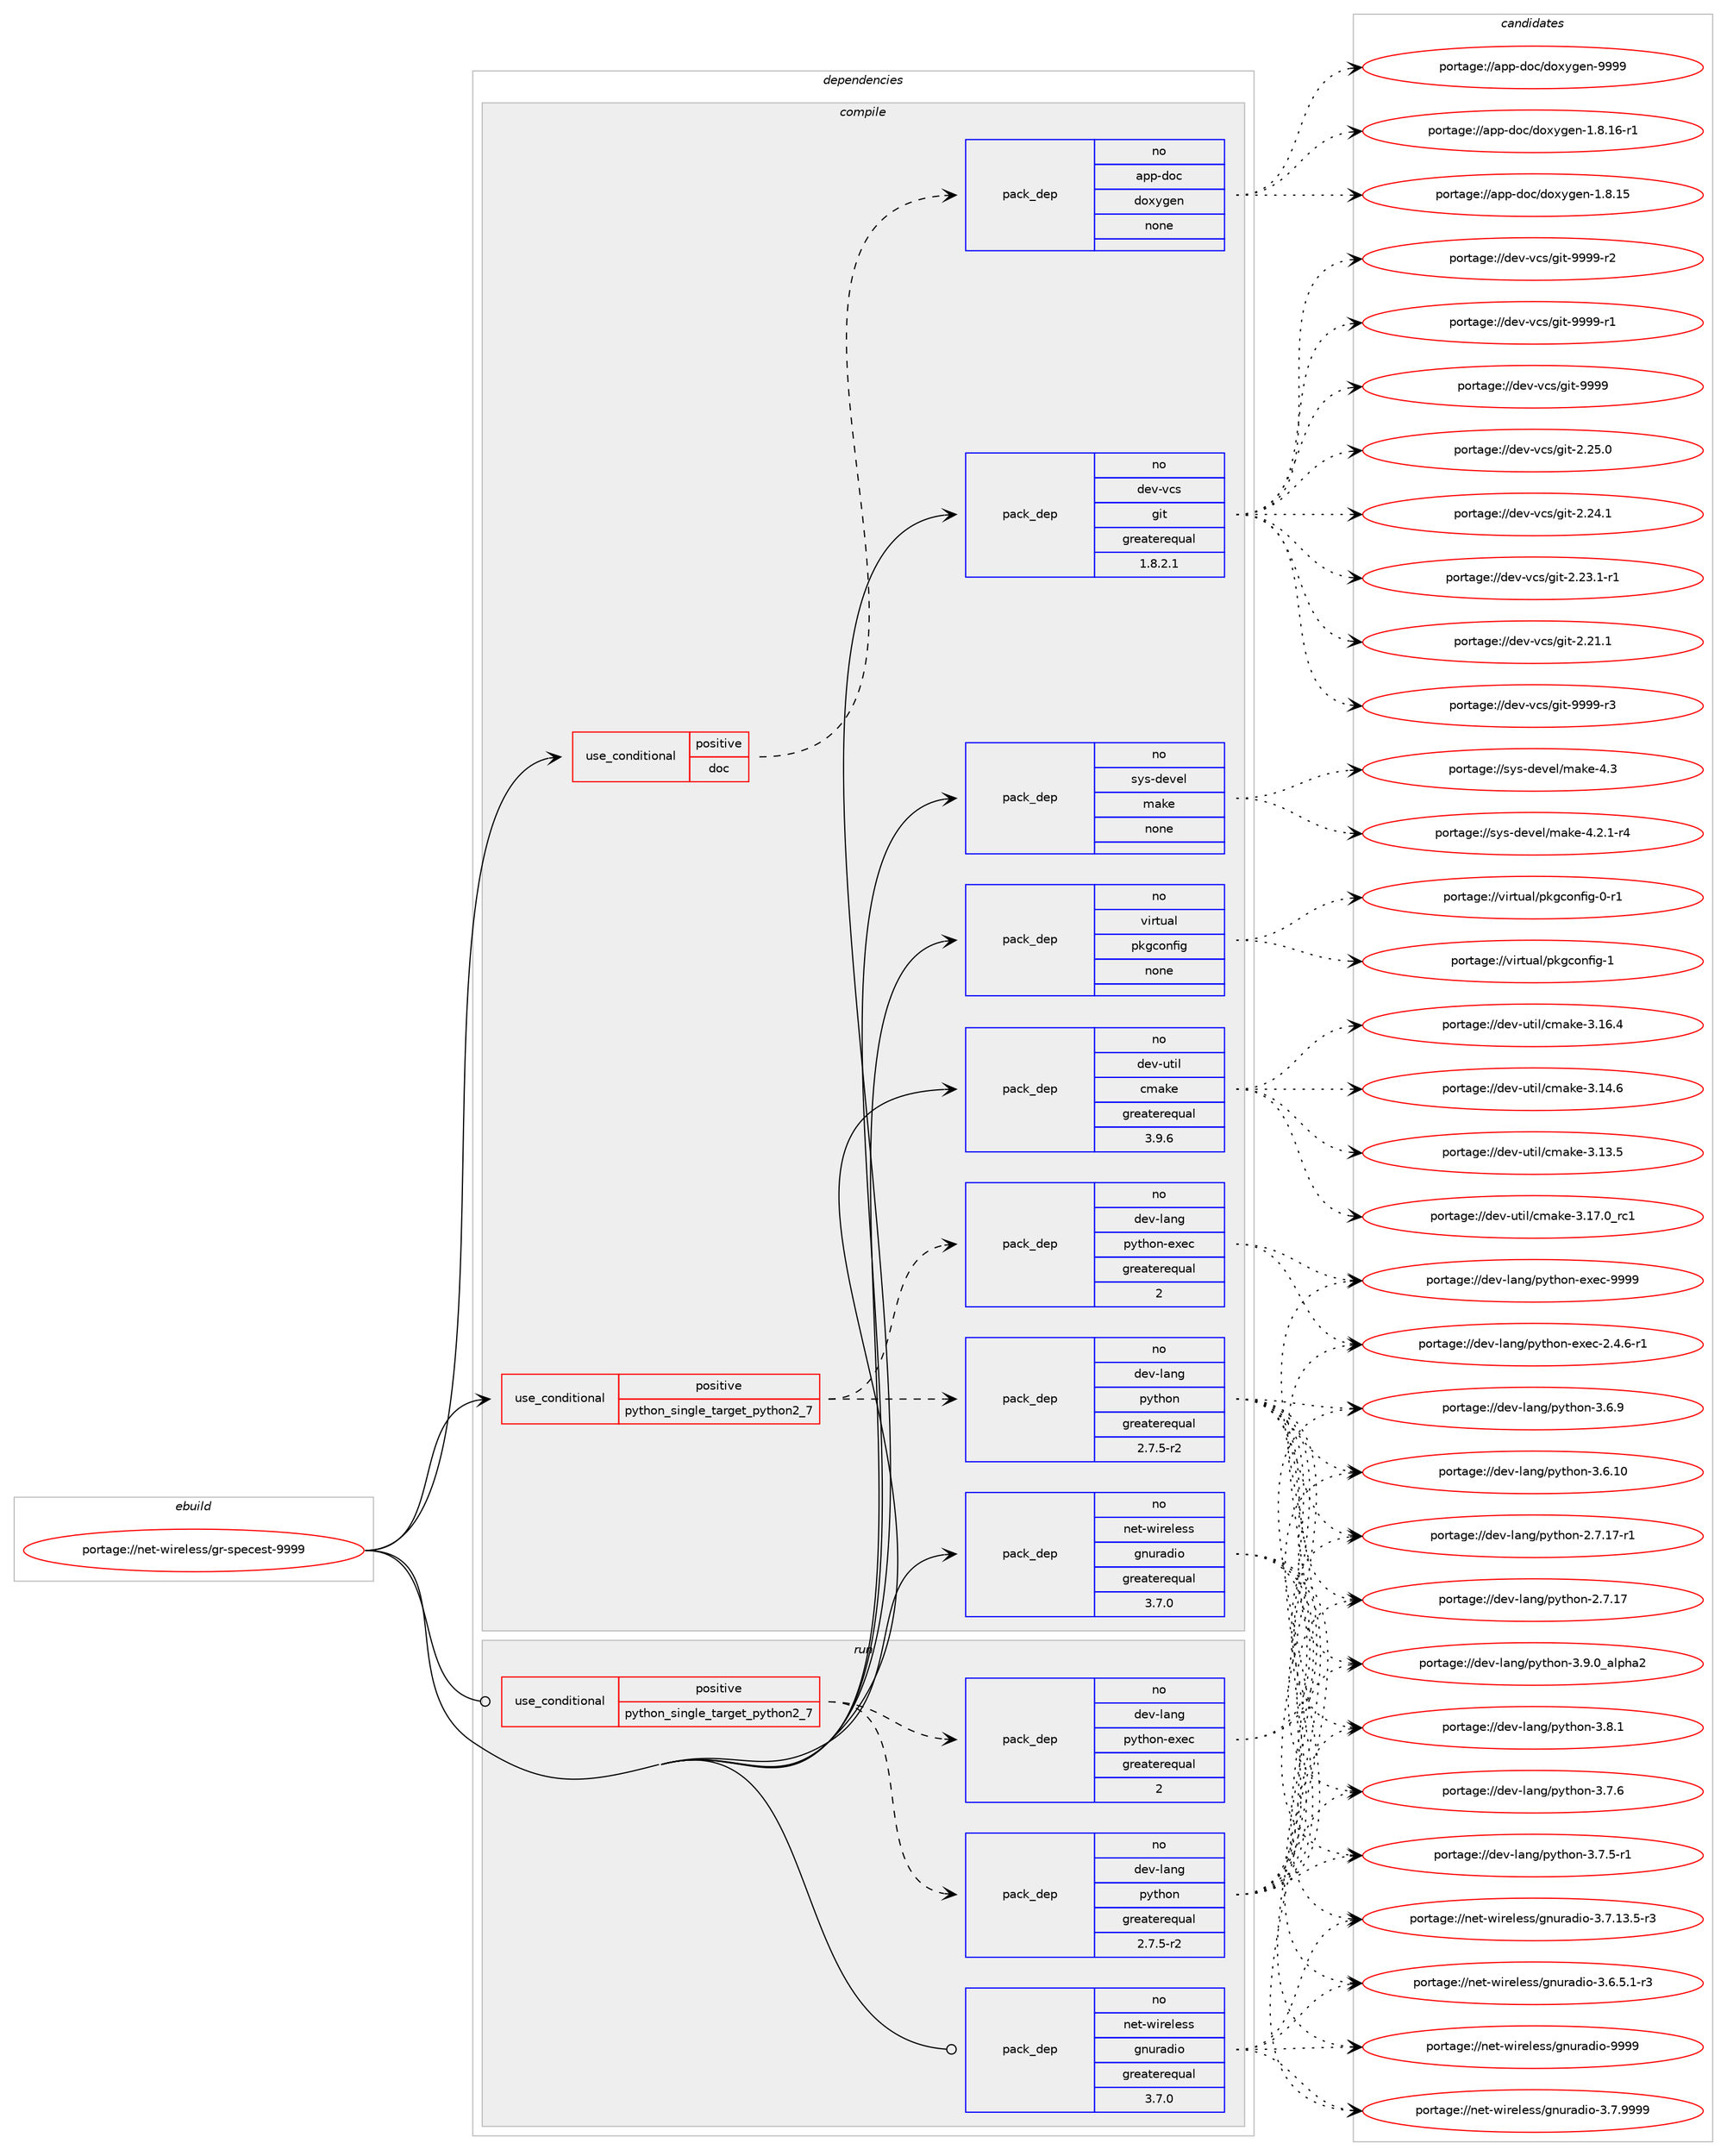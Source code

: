 digraph prolog {

# *************
# Graph options
# *************

newrank=true;
concentrate=true;
compound=true;
graph [rankdir=LR,fontname=Helvetica,fontsize=10,ranksep=1.5];#, ranksep=2.5, nodesep=0.2];
edge  [arrowhead=vee];
node  [fontname=Helvetica,fontsize=10];

# **********
# The ebuild
# **********

subgraph cluster_leftcol {
color=gray;
rank=same;
label=<<i>ebuild</i>>;
id [label="portage://net-wireless/gr-specest-9999", color=red, width=4, href="../net-wireless/gr-specest-9999.svg"];
}

# ****************
# The dependencies
# ****************

subgraph cluster_midcol {
color=gray;
label=<<i>dependencies</i>>;
subgraph cluster_compile {
fillcolor="#eeeeee";
style=filled;
label=<<i>compile</i>>;
subgraph cond21915 {
dependency111264 [label=<<TABLE BORDER="0" CELLBORDER="1" CELLSPACING="0" CELLPADDING="4"><TR><TD ROWSPAN="3" CELLPADDING="10">use_conditional</TD></TR><TR><TD>positive</TD></TR><TR><TD>doc</TD></TR></TABLE>>, shape=none, color=red];
subgraph pack87522 {
dependency111265 [label=<<TABLE BORDER="0" CELLBORDER="1" CELLSPACING="0" CELLPADDING="4" WIDTH="220"><TR><TD ROWSPAN="6" CELLPADDING="30">pack_dep</TD></TR><TR><TD WIDTH="110">no</TD></TR><TR><TD>app-doc</TD></TR><TR><TD>doxygen</TD></TR><TR><TD>none</TD></TR><TR><TD></TD></TR></TABLE>>, shape=none, color=blue];
}
dependency111264:e -> dependency111265:w [weight=20,style="dashed",arrowhead="vee"];
}
id:e -> dependency111264:w [weight=20,style="solid",arrowhead="vee"];
subgraph cond21916 {
dependency111266 [label=<<TABLE BORDER="0" CELLBORDER="1" CELLSPACING="0" CELLPADDING="4"><TR><TD ROWSPAN="3" CELLPADDING="10">use_conditional</TD></TR><TR><TD>positive</TD></TR><TR><TD>python_single_target_python2_7</TD></TR></TABLE>>, shape=none, color=red];
subgraph pack87523 {
dependency111267 [label=<<TABLE BORDER="0" CELLBORDER="1" CELLSPACING="0" CELLPADDING="4" WIDTH="220"><TR><TD ROWSPAN="6" CELLPADDING="30">pack_dep</TD></TR><TR><TD WIDTH="110">no</TD></TR><TR><TD>dev-lang</TD></TR><TR><TD>python</TD></TR><TR><TD>greaterequal</TD></TR><TR><TD>2.7.5-r2</TD></TR></TABLE>>, shape=none, color=blue];
}
dependency111266:e -> dependency111267:w [weight=20,style="dashed",arrowhead="vee"];
subgraph pack87524 {
dependency111268 [label=<<TABLE BORDER="0" CELLBORDER="1" CELLSPACING="0" CELLPADDING="4" WIDTH="220"><TR><TD ROWSPAN="6" CELLPADDING="30">pack_dep</TD></TR><TR><TD WIDTH="110">no</TD></TR><TR><TD>dev-lang</TD></TR><TR><TD>python-exec</TD></TR><TR><TD>greaterequal</TD></TR><TR><TD>2</TD></TR></TABLE>>, shape=none, color=blue];
}
dependency111266:e -> dependency111268:w [weight=20,style="dashed",arrowhead="vee"];
}
id:e -> dependency111266:w [weight=20,style="solid",arrowhead="vee"];
subgraph pack87525 {
dependency111269 [label=<<TABLE BORDER="0" CELLBORDER="1" CELLSPACING="0" CELLPADDING="4" WIDTH="220"><TR><TD ROWSPAN="6" CELLPADDING="30">pack_dep</TD></TR><TR><TD WIDTH="110">no</TD></TR><TR><TD>dev-util</TD></TR><TR><TD>cmake</TD></TR><TR><TD>greaterequal</TD></TR><TR><TD>3.9.6</TD></TR></TABLE>>, shape=none, color=blue];
}
id:e -> dependency111269:w [weight=20,style="solid",arrowhead="vee"];
subgraph pack87526 {
dependency111270 [label=<<TABLE BORDER="0" CELLBORDER="1" CELLSPACING="0" CELLPADDING="4" WIDTH="220"><TR><TD ROWSPAN="6" CELLPADDING="30">pack_dep</TD></TR><TR><TD WIDTH="110">no</TD></TR><TR><TD>dev-vcs</TD></TR><TR><TD>git</TD></TR><TR><TD>greaterequal</TD></TR><TR><TD>1.8.2.1</TD></TR></TABLE>>, shape=none, color=blue];
}
id:e -> dependency111270:w [weight=20,style="solid",arrowhead="vee"];
subgraph pack87527 {
dependency111271 [label=<<TABLE BORDER="0" CELLBORDER="1" CELLSPACING="0" CELLPADDING="4" WIDTH="220"><TR><TD ROWSPAN="6" CELLPADDING="30">pack_dep</TD></TR><TR><TD WIDTH="110">no</TD></TR><TR><TD>net-wireless</TD></TR><TR><TD>gnuradio</TD></TR><TR><TD>greaterequal</TD></TR><TR><TD>3.7.0</TD></TR></TABLE>>, shape=none, color=blue];
}
id:e -> dependency111271:w [weight=20,style="solid",arrowhead="vee"];
subgraph pack87528 {
dependency111272 [label=<<TABLE BORDER="0" CELLBORDER="1" CELLSPACING="0" CELLPADDING="4" WIDTH="220"><TR><TD ROWSPAN="6" CELLPADDING="30">pack_dep</TD></TR><TR><TD WIDTH="110">no</TD></TR><TR><TD>sys-devel</TD></TR><TR><TD>make</TD></TR><TR><TD>none</TD></TR><TR><TD></TD></TR></TABLE>>, shape=none, color=blue];
}
id:e -> dependency111272:w [weight=20,style="solid",arrowhead="vee"];
subgraph pack87529 {
dependency111273 [label=<<TABLE BORDER="0" CELLBORDER="1" CELLSPACING="0" CELLPADDING="4" WIDTH="220"><TR><TD ROWSPAN="6" CELLPADDING="30">pack_dep</TD></TR><TR><TD WIDTH="110">no</TD></TR><TR><TD>virtual</TD></TR><TR><TD>pkgconfig</TD></TR><TR><TD>none</TD></TR><TR><TD></TD></TR></TABLE>>, shape=none, color=blue];
}
id:e -> dependency111273:w [weight=20,style="solid",arrowhead="vee"];
}
subgraph cluster_compileandrun {
fillcolor="#eeeeee";
style=filled;
label=<<i>compile and run</i>>;
}
subgraph cluster_run {
fillcolor="#eeeeee";
style=filled;
label=<<i>run</i>>;
subgraph cond21917 {
dependency111274 [label=<<TABLE BORDER="0" CELLBORDER="1" CELLSPACING="0" CELLPADDING="4"><TR><TD ROWSPAN="3" CELLPADDING="10">use_conditional</TD></TR><TR><TD>positive</TD></TR><TR><TD>python_single_target_python2_7</TD></TR></TABLE>>, shape=none, color=red];
subgraph pack87530 {
dependency111275 [label=<<TABLE BORDER="0" CELLBORDER="1" CELLSPACING="0" CELLPADDING="4" WIDTH="220"><TR><TD ROWSPAN="6" CELLPADDING="30">pack_dep</TD></TR><TR><TD WIDTH="110">no</TD></TR><TR><TD>dev-lang</TD></TR><TR><TD>python</TD></TR><TR><TD>greaterequal</TD></TR><TR><TD>2.7.5-r2</TD></TR></TABLE>>, shape=none, color=blue];
}
dependency111274:e -> dependency111275:w [weight=20,style="dashed",arrowhead="vee"];
subgraph pack87531 {
dependency111276 [label=<<TABLE BORDER="0" CELLBORDER="1" CELLSPACING="0" CELLPADDING="4" WIDTH="220"><TR><TD ROWSPAN="6" CELLPADDING="30">pack_dep</TD></TR><TR><TD WIDTH="110">no</TD></TR><TR><TD>dev-lang</TD></TR><TR><TD>python-exec</TD></TR><TR><TD>greaterequal</TD></TR><TR><TD>2</TD></TR></TABLE>>, shape=none, color=blue];
}
dependency111274:e -> dependency111276:w [weight=20,style="dashed",arrowhead="vee"];
}
id:e -> dependency111274:w [weight=20,style="solid",arrowhead="odot"];
subgraph pack87532 {
dependency111277 [label=<<TABLE BORDER="0" CELLBORDER="1" CELLSPACING="0" CELLPADDING="4" WIDTH="220"><TR><TD ROWSPAN="6" CELLPADDING="30">pack_dep</TD></TR><TR><TD WIDTH="110">no</TD></TR><TR><TD>net-wireless</TD></TR><TR><TD>gnuradio</TD></TR><TR><TD>greaterequal</TD></TR><TR><TD>3.7.0</TD></TR></TABLE>>, shape=none, color=blue];
}
id:e -> dependency111277:w [weight=20,style="solid",arrowhead="odot"];
}
}

# **************
# The candidates
# **************

subgraph cluster_choices {
rank=same;
color=gray;
label=<<i>candidates</i>>;

subgraph choice87522 {
color=black;
nodesep=1;
choice971121124510011199471001111201211031011104557575757 [label="portage://app-doc/doxygen-9999", color=red, width=4,href="../app-doc/doxygen-9999.svg"];
choice97112112451001119947100111120121103101110454946564649544511449 [label="portage://app-doc/doxygen-1.8.16-r1", color=red, width=4,href="../app-doc/doxygen-1.8.16-r1.svg"];
choice9711211245100111994710011112012110310111045494656464953 [label="portage://app-doc/doxygen-1.8.15", color=red, width=4,href="../app-doc/doxygen-1.8.15.svg"];
dependency111265:e -> choice971121124510011199471001111201211031011104557575757:w [style=dotted,weight="100"];
dependency111265:e -> choice97112112451001119947100111120121103101110454946564649544511449:w [style=dotted,weight="100"];
dependency111265:e -> choice9711211245100111994710011112012110310111045494656464953:w [style=dotted,weight="100"];
}
subgraph choice87523 {
color=black;
nodesep=1;
choice10010111845108971101034711212111610411111045514657464895971081121049750 [label="portage://dev-lang/python-3.9.0_alpha2", color=red, width=4,href="../dev-lang/python-3.9.0_alpha2.svg"];
choice100101118451089711010347112121116104111110455146564649 [label="portage://dev-lang/python-3.8.1", color=red, width=4,href="../dev-lang/python-3.8.1.svg"];
choice100101118451089711010347112121116104111110455146554654 [label="portage://dev-lang/python-3.7.6", color=red, width=4,href="../dev-lang/python-3.7.6.svg"];
choice1001011184510897110103471121211161041111104551465546534511449 [label="portage://dev-lang/python-3.7.5-r1", color=red, width=4,href="../dev-lang/python-3.7.5-r1.svg"];
choice100101118451089711010347112121116104111110455146544657 [label="portage://dev-lang/python-3.6.9", color=red, width=4,href="../dev-lang/python-3.6.9.svg"];
choice10010111845108971101034711212111610411111045514654464948 [label="portage://dev-lang/python-3.6.10", color=red, width=4,href="../dev-lang/python-3.6.10.svg"];
choice100101118451089711010347112121116104111110455046554649554511449 [label="portage://dev-lang/python-2.7.17-r1", color=red, width=4,href="../dev-lang/python-2.7.17-r1.svg"];
choice10010111845108971101034711212111610411111045504655464955 [label="portage://dev-lang/python-2.7.17", color=red, width=4,href="../dev-lang/python-2.7.17.svg"];
dependency111267:e -> choice10010111845108971101034711212111610411111045514657464895971081121049750:w [style=dotted,weight="100"];
dependency111267:e -> choice100101118451089711010347112121116104111110455146564649:w [style=dotted,weight="100"];
dependency111267:e -> choice100101118451089711010347112121116104111110455146554654:w [style=dotted,weight="100"];
dependency111267:e -> choice1001011184510897110103471121211161041111104551465546534511449:w [style=dotted,weight="100"];
dependency111267:e -> choice100101118451089711010347112121116104111110455146544657:w [style=dotted,weight="100"];
dependency111267:e -> choice10010111845108971101034711212111610411111045514654464948:w [style=dotted,weight="100"];
dependency111267:e -> choice100101118451089711010347112121116104111110455046554649554511449:w [style=dotted,weight="100"];
dependency111267:e -> choice10010111845108971101034711212111610411111045504655464955:w [style=dotted,weight="100"];
}
subgraph choice87524 {
color=black;
nodesep=1;
choice10010111845108971101034711212111610411111045101120101994557575757 [label="portage://dev-lang/python-exec-9999", color=red, width=4,href="../dev-lang/python-exec-9999.svg"];
choice10010111845108971101034711212111610411111045101120101994550465246544511449 [label="portage://dev-lang/python-exec-2.4.6-r1", color=red, width=4,href="../dev-lang/python-exec-2.4.6-r1.svg"];
dependency111268:e -> choice10010111845108971101034711212111610411111045101120101994557575757:w [style=dotted,weight="100"];
dependency111268:e -> choice10010111845108971101034711212111610411111045101120101994550465246544511449:w [style=dotted,weight="100"];
}
subgraph choice87525 {
color=black;
nodesep=1;
choice1001011184511711610510847991099710710145514649554648951149949 [label="portage://dev-util/cmake-3.17.0_rc1", color=red, width=4,href="../dev-util/cmake-3.17.0_rc1.svg"];
choice1001011184511711610510847991099710710145514649544652 [label="portage://dev-util/cmake-3.16.4", color=red, width=4,href="../dev-util/cmake-3.16.4.svg"];
choice1001011184511711610510847991099710710145514649524654 [label="portage://dev-util/cmake-3.14.6", color=red, width=4,href="../dev-util/cmake-3.14.6.svg"];
choice1001011184511711610510847991099710710145514649514653 [label="portage://dev-util/cmake-3.13.5", color=red, width=4,href="../dev-util/cmake-3.13.5.svg"];
dependency111269:e -> choice1001011184511711610510847991099710710145514649554648951149949:w [style=dotted,weight="100"];
dependency111269:e -> choice1001011184511711610510847991099710710145514649544652:w [style=dotted,weight="100"];
dependency111269:e -> choice1001011184511711610510847991099710710145514649524654:w [style=dotted,weight="100"];
dependency111269:e -> choice1001011184511711610510847991099710710145514649514653:w [style=dotted,weight="100"];
}
subgraph choice87526 {
color=black;
nodesep=1;
choice10010111845118991154710310511645575757574511451 [label="portage://dev-vcs/git-9999-r3", color=red, width=4,href="../dev-vcs/git-9999-r3.svg"];
choice10010111845118991154710310511645575757574511450 [label="portage://dev-vcs/git-9999-r2", color=red, width=4,href="../dev-vcs/git-9999-r2.svg"];
choice10010111845118991154710310511645575757574511449 [label="portage://dev-vcs/git-9999-r1", color=red, width=4,href="../dev-vcs/git-9999-r1.svg"];
choice1001011184511899115471031051164557575757 [label="portage://dev-vcs/git-9999", color=red, width=4,href="../dev-vcs/git-9999.svg"];
choice10010111845118991154710310511645504650534648 [label="portage://dev-vcs/git-2.25.0", color=red, width=4,href="../dev-vcs/git-2.25.0.svg"];
choice10010111845118991154710310511645504650524649 [label="portage://dev-vcs/git-2.24.1", color=red, width=4,href="../dev-vcs/git-2.24.1.svg"];
choice100101118451189911547103105116455046505146494511449 [label="portage://dev-vcs/git-2.23.1-r1", color=red, width=4,href="../dev-vcs/git-2.23.1-r1.svg"];
choice10010111845118991154710310511645504650494649 [label="portage://dev-vcs/git-2.21.1", color=red, width=4,href="../dev-vcs/git-2.21.1.svg"];
dependency111270:e -> choice10010111845118991154710310511645575757574511451:w [style=dotted,weight="100"];
dependency111270:e -> choice10010111845118991154710310511645575757574511450:w [style=dotted,weight="100"];
dependency111270:e -> choice10010111845118991154710310511645575757574511449:w [style=dotted,weight="100"];
dependency111270:e -> choice1001011184511899115471031051164557575757:w [style=dotted,weight="100"];
dependency111270:e -> choice10010111845118991154710310511645504650534648:w [style=dotted,weight="100"];
dependency111270:e -> choice10010111845118991154710310511645504650524649:w [style=dotted,weight="100"];
dependency111270:e -> choice100101118451189911547103105116455046505146494511449:w [style=dotted,weight="100"];
dependency111270:e -> choice10010111845118991154710310511645504650494649:w [style=dotted,weight="100"];
}
subgraph choice87527 {
color=black;
nodesep=1;
choice1101011164511910511410110810111511547103110117114971001051114557575757 [label="portage://net-wireless/gnuradio-9999", color=red, width=4,href="../net-wireless/gnuradio-9999.svg"];
choice110101116451191051141011081011151154710311011711497100105111455146554657575757 [label="portage://net-wireless/gnuradio-3.7.9999", color=red, width=4,href="../net-wireless/gnuradio-3.7.9999.svg"];
choice1101011164511910511410110810111511547103110117114971001051114551465546495146534511451 [label="portage://net-wireless/gnuradio-3.7.13.5-r3", color=red, width=4,href="../net-wireless/gnuradio-3.7.13.5-r3.svg"];
choice11010111645119105114101108101115115471031101171149710010511145514654465346494511451 [label="portage://net-wireless/gnuradio-3.6.5.1-r3", color=red, width=4,href="../net-wireless/gnuradio-3.6.5.1-r3.svg"];
dependency111271:e -> choice1101011164511910511410110810111511547103110117114971001051114557575757:w [style=dotted,weight="100"];
dependency111271:e -> choice110101116451191051141011081011151154710311011711497100105111455146554657575757:w [style=dotted,weight="100"];
dependency111271:e -> choice1101011164511910511410110810111511547103110117114971001051114551465546495146534511451:w [style=dotted,weight="100"];
dependency111271:e -> choice11010111645119105114101108101115115471031101171149710010511145514654465346494511451:w [style=dotted,weight="100"];
}
subgraph choice87528 {
color=black;
nodesep=1;
choice11512111545100101118101108471099710710145524651 [label="portage://sys-devel/make-4.3", color=red, width=4,href="../sys-devel/make-4.3.svg"];
choice1151211154510010111810110847109971071014552465046494511452 [label="portage://sys-devel/make-4.2.1-r4", color=red, width=4,href="../sys-devel/make-4.2.1-r4.svg"];
dependency111272:e -> choice11512111545100101118101108471099710710145524651:w [style=dotted,weight="100"];
dependency111272:e -> choice1151211154510010111810110847109971071014552465046494511452:w [style=dotted,weight="100"];
}
subgraph choice87529 {
color=black;
nodesep=1;
choice1181051141161179710847112107103991111101021051034549 [label="portage://virtual/pkgconfig-1", color=red, width=4,href="../virtual/pkgconfig-1.svg"];
choice11810511411611797108471121071039911111010210510345484511449 [label="portage://virtual/pkgconfig-0-r1", color=red, width=4,href="../virtual/pkgconfig-0-r1.svg"];
dependency111273:e -> choice1181051141161179710847112107103991111101021051034549:w [style=dotted,weight="100"];
dependency111273:e -> choice11810511411611797108471121071039911111010210510345484511449:w [style=dotted,weight="100"];
}
subgraph choice87530 {
color=black;
nodesep=1;
choice10010111845108971101034711212111610411111045514657464895971081121049750 [label="portage://dev-lang/python-3.9.0_alpha2", color=red, width=4,href="../dev-lang/python-3.9.0_alpha2.svg"];
choice100101118451089711010347112121116104111110455146564649 [label="portage://dev-lang/python-3.8.1", color=red, width=4,href="../dev-lang/python-3.8.1.svg"];
choice100101118451089711010347112121116104111110455146554654 [label="portage://dev-lang/python-3.7.6", color=red, width=4,href="../dev-lang/python-3.7.6.svg"];
choice1001011184510897110103471121211161041111104551465546534511449 [label="portage://dev-lang/python-3.7.5-r1", color=red, width=4,href="../dev-lang/python-3.7.5-r1.svg"];
choice100101118451089711010347112121116104111110455146544657 [label="portage://dev-lang/python-3.6.9", color=red, width=4,href="../dev-lang/python-3.6.9.svg"];
choice10010111845108971101034711212111610411111045514654464948 [label="portage://dev-lang/python-3.6.10", color=red, width=4,href="../dev-lang/python-3.6.10.svg"];
choice100101118451089711010347112121116104111110455046554649554511449 [label="portage://dev-lang/python-2.7.17-r1", color=red, width=4,href="../dev-lang/python-2.7.17-r1.svg"];
choice10010111845108971101034711212111610411111045504655464955 [label="portage://dev-lang/python-2.7.17", color=red, width=4,href="../dev-lang/python-2.7.17.svg"];
dependency111275:e -> choice10010111845108971101034711212111610411111045514657464895971081121049750:w [style=dotted,weight="100"];
dependency111275:e -> choice100101118451089711010347112121116104111110455146564649:w [style=dotted,weight="100"];
dependency111275:e -> choice100101118451089711010347112121116104111110455146554654:w [style=dotted,weight="100"];
dependency111275:e -> choice1001011184510897110103471121211161041111104551465546534511449:w [style=dotted,weight="100"];
dependency111275:e -> choice100101118451089711010347112121116104111110455146544657:w [style=dotted,weight="100"];
dependency111275:e -> choice10010111845108971101034711212111610411111045514654464948:w [style=dotted,weight="100"];
dependency111275:e -> choice100101118451089711010347112121116104111110455046554649554511449:w [style=dotted,weight="100"];
dependency111275:e -> choice10010111845108971101034711212111610411111045504655464955:w [style=dotted,weight="100"];
}
subgraph choice87531 {
color=black;
nodesep=1;
choice10010111845108971101034711212111610411111045101120101994557575757 [label="portage://dev-lang/python-exec-9999", color=red, width=4,href="../dev-lang/python-exec-9999.svg"];
choice10010111845108971101034711212111610411111045101120101994550465246544511449 [label="portage://dev-lang/python-exec-2.4.6-r1", color=red, width=4,href="../dev-lang/python-exec-2.4.6-r1.svg"];
dependency111276:e -> choice10010111845108971101034711212111610411111045101120101994557575757:w [style=dotted,weight="100"];
dependency111276:e -> choice10010111845108971101034711212111610411111045101120101994550465246544511449:w [style=dotted,weight="100"];
}
subgraph choice87532 {
color=black;
nodesep=1;
choice1101011164511910511410110810111511547103110117114971001051114557575757 [label="portage://net-wireless/gnuradio-9999", color=red, width=4,href="../net-wireless/gnuradio-9999.svg"];
choice110101116451191051141011081011151154710311011711497100105111455146554657575757 [label="portage://net-wireless/gnuradio-3.7.9999", color=red, width=4,href="../net-wireless/gnuradio-3.7.9999.svg"];
choice1101011164511910511410110810111511547103110117114971001051114551465546495146534511451 [label="portage://net-wireless/gnuradio-3.7.13.5-r3", color=red, width=4,href="../net-wireless/gnuradio-3.7.13.5-r3.svg"];
choice11010111645119105114101108101115115471031101171149710010511145514654465346494511451 [label="portage://net-wireless/gnuradio-3.6.5.1-r3", color=red, width=4,href="../net-wireless/gnuradio-3.6.5.1-r3.svg"];
dependency111277:e -> choice1101011164511910511410110810111511547103110117114971001051114557575757:w [style=dotted,weight="100"];
dependency111277:e -> choice110101116451191051141011081011151154710311011711497100105111455146554657575757:w [style=dotted,weight="100"];
dependency111277:e -> choice1101011164511910511410110810111511547103110117114971001051114551465546495146534511451:w [style=dotted,weight="100"];
dependency111277:e -> choice11010111645119105114101108101115115471031101171149710010511145514654465346494511451:w [style=dotted,weight="100"];
}
}

}
